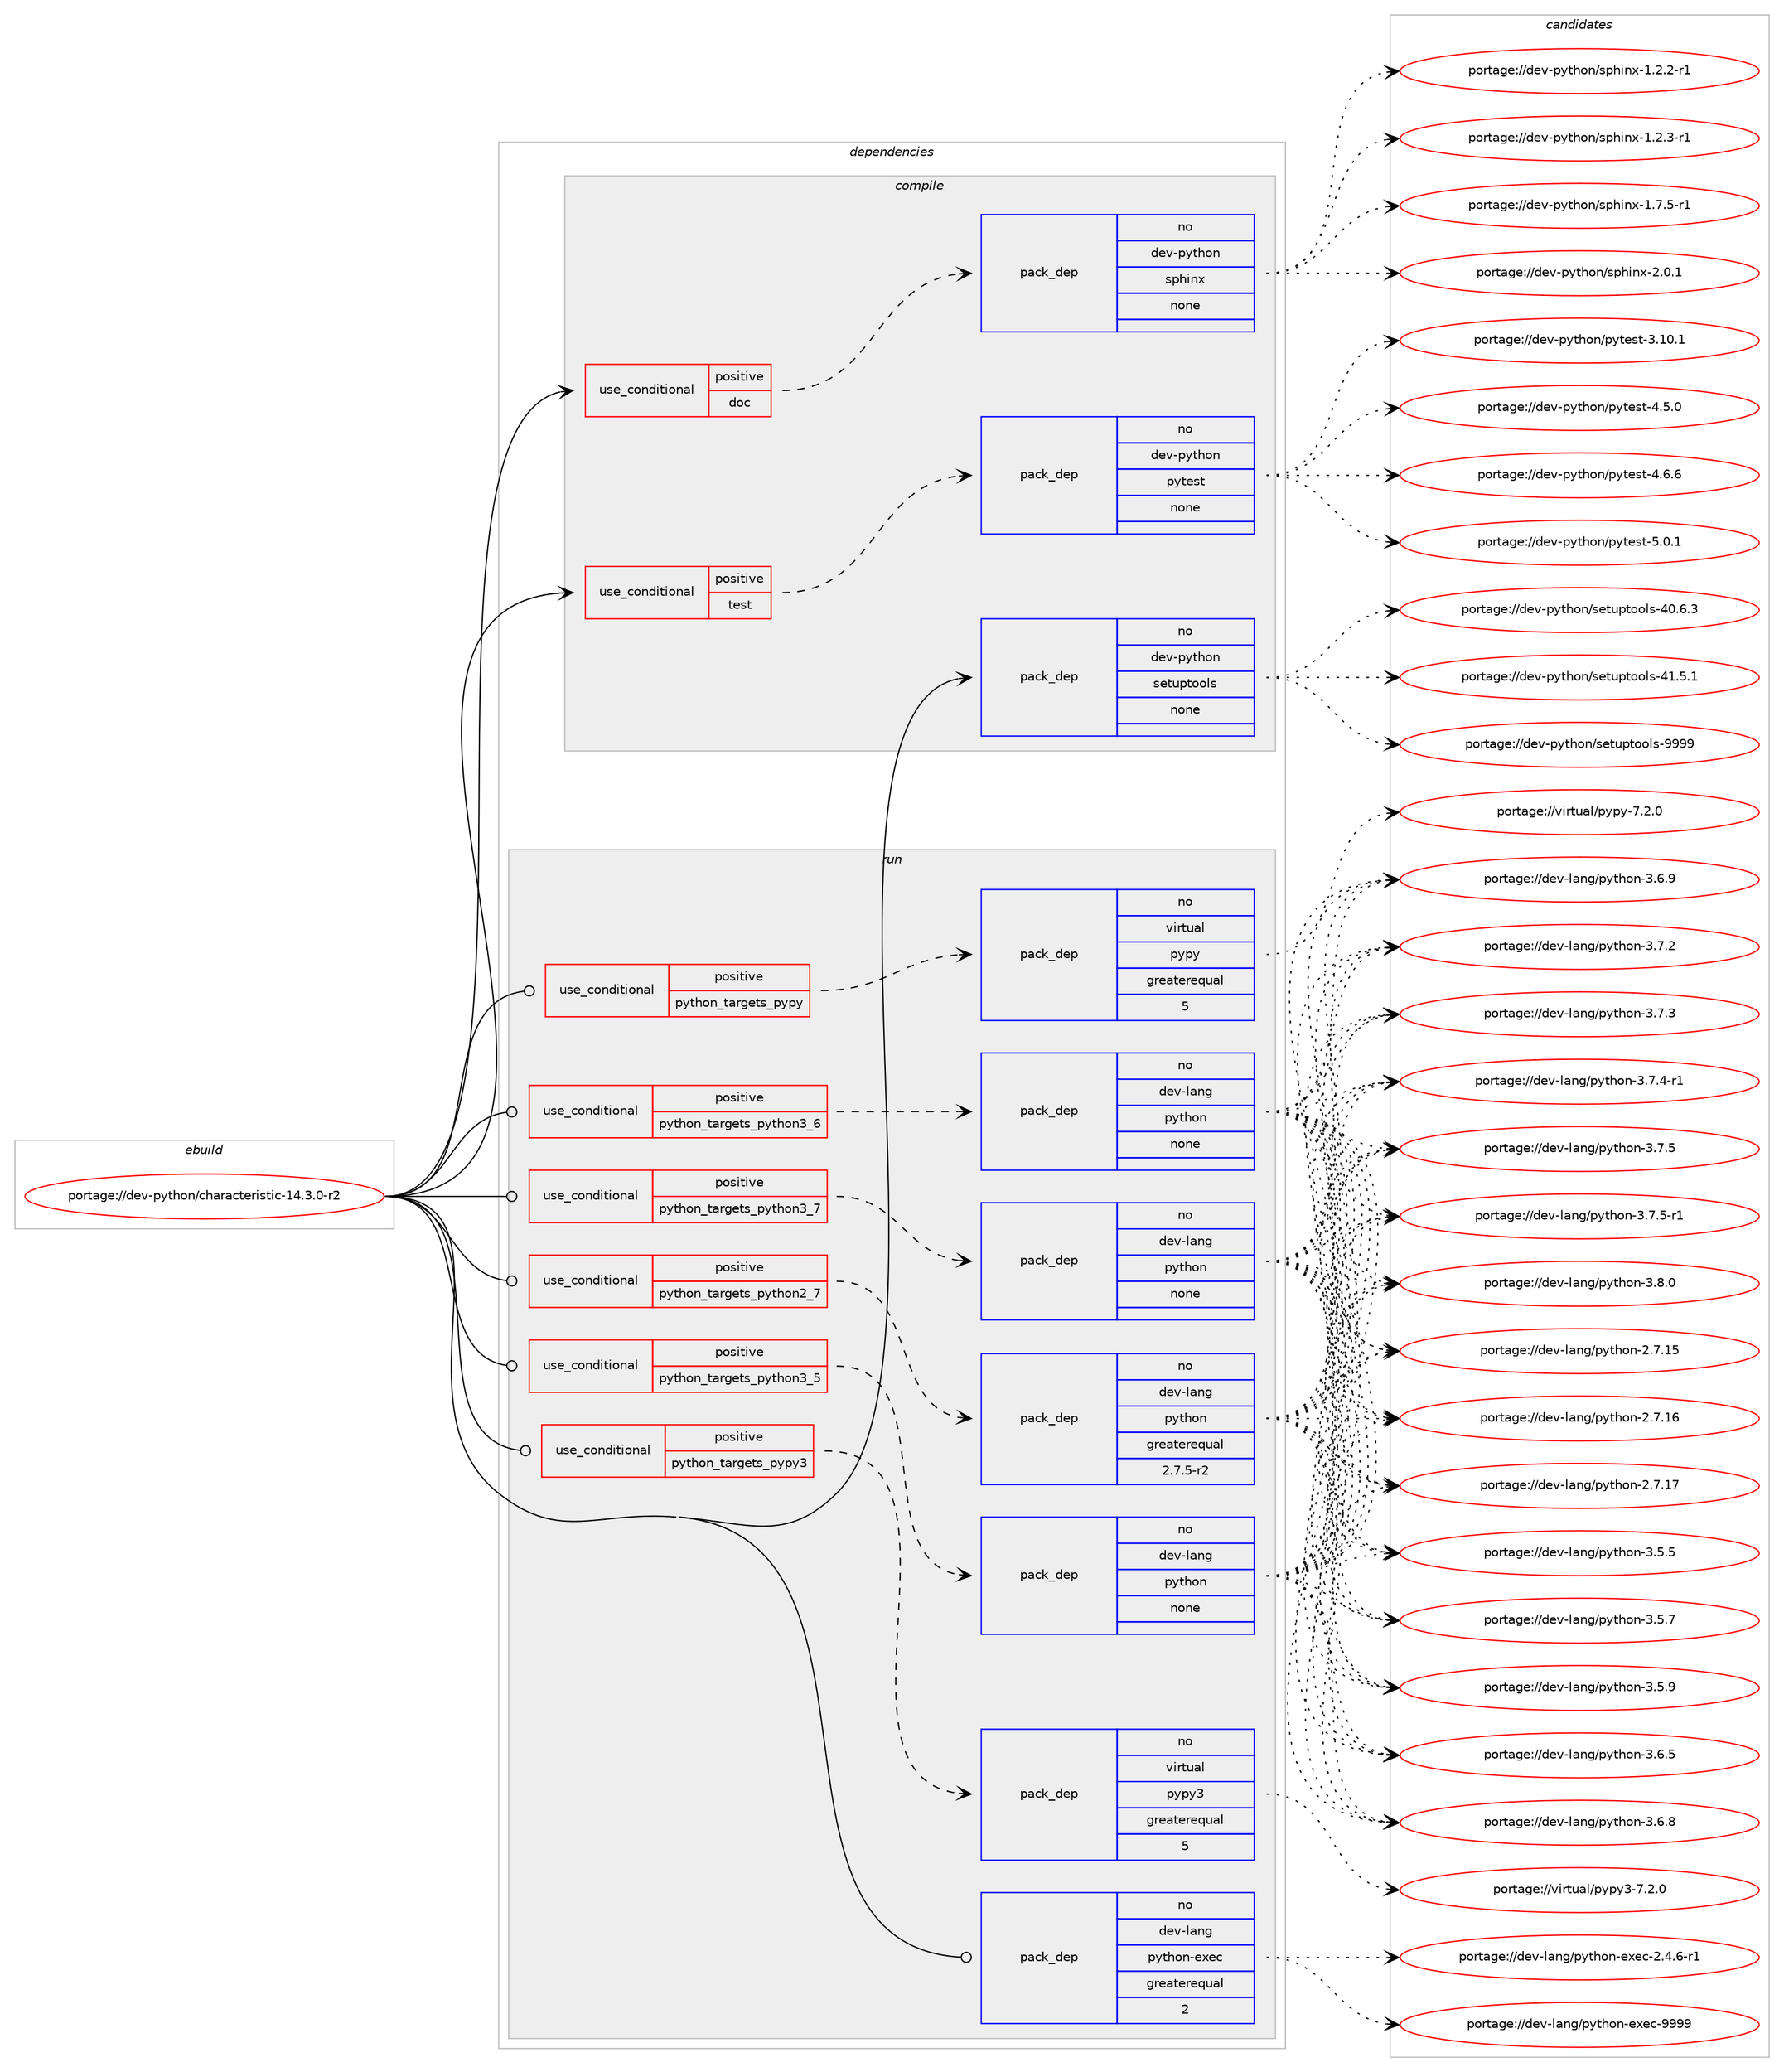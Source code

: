 digraph prolog {

# *************
# Graph options
# *************

newrank=true;
concentrate=true;
compound=true;
graph [rankdir=LR,fontname=Helvetica,fontsize=10,ranksep=1.5];#, ranksep=2.5, nodesep=0.2];
edge  [arrowhead=vee];
node  [fontname=Helvetica,fontsize=10];

# **********
# The ebuild
# **********

subgraph cluster_leftcol {
color=gray;
rank=same;
label=<<i>ebuild</i>>;
id [label="portage://dev-python/characteristic-14.3.0-r2", color=red, width=4, href="../dev-python/characteristic-14.3.0-r2.svg"];
}

# ****************
# The dependencies
# ****************

subgraph cluster_midcol {
color=gray;
label=<<i>dependencies</i>>;
subgraph cluster_compile {
fillcolor="#eeeeee";
style=filled;
label=<<i>compile</i>>;
subgraph cond26744 {
dependency133672 [label=<<TABLE BORDER="0" CELLBORDER="1" CELLSPACING="0" CELLPADDING="4"><TR><TD ROWSPAN="3" CELLPADDING="10">use_conditional</TD></TR><TR><TD>positive</TD></TR><TR><TD>doc</TD></TR></TABLE>>, shape=none, color=red];
subgraph pack103618 {
dependency133673 [label=<<TABLE BORDER="0" CELLBORDER="1" CELLSPACING="0" CELLPADDING="4" WIDTH="220"><TR><TD ROWSPAN="6" CELLPADDING="30">pack_dep</TD></TR><TR><TD WIDTH="110">no</TD></TR><TR><TD>dev-python</TD></TR><TR><TD>sphinx</TD></TR><TR><TD>none</TD></TR><TR><TD></TD></TR></TABLE>>, shape=none, color=blue];
}
dependency133672:e -> dependency133673:w [weight=20,style="dashed",arrowhead="vee"];
}
id:e -> dependency133672:w [weight=20,style="solid",arrowhead="vee"];
subgraph cond26745 {
dependency133674 [label=<<TABLE BORDER="0" CELLBORDER="1" CELLSPACING="0" CELLPADDING="4"><TR><TD ROWSPAN="3" CELLPADDING="10">use_conditional</TD></TR><TR><TD>positive</TD></TR><TR><TD>test</TD></TR></TABLE>>, shape=none, color=red];
subgraph pack103619 {
dependency133675 [label=<<TABLE BORDER="0" CELLBORDER="1" CELLSPACING="0" CELLPADDING="4" WIDTH="220"><TR><TD ROWSPAN="6" CELLPADDING="30">pack_dep</TD></TR><TR><TD WIDTH="110">no</TD></TR><TR><TD>dev-python</TD></TR><TR><TD>pytest</TD></TR><TR><TD>none</TD></TR><TR><TD></TD></TR></TABLE>>, shape=none, color=blue];
}
dependency133674:e -> dependency133675:w [weight=20,style="dashed",arrowhead="vee"];
}
id:e -> dependency133674:w [weight=20,style="solid",arrowhead="vee"];
subgraph pack103620 {
dependency133676 [label=<<TABLE BORDER="0" CELLBORDER="1" CELLSPACING="0" CELLPADDING="4" WIDTH="220"><TR><TD ROWSPAN="6" CELLPADDING="30">pack_dep</TD></TR><TR><TD WIDTH="110">no</TD></TR><TR><TD>dev-python</TD></TR><TR><TD>setuptools</TD></TR><TR><TD>none</TD></TR><TR><TD></TD></TR></TABLE>>, shape=none, color=blue];
}
id:e -> dependency133676:w [weight=20,style="solid",arrowhead="vee"];
}
subgraph cluster_compileandrun {
fillcolor="#eeeeee";
style=filled;
label=<<i>compile and run</i>>;
}
subgraph cluster_run {
fillcolor="#eeeeee";
style=filled;
label=<<i>run</i>>;
subgraph cond26746 {
dependency133677 [label=<<TABLE BORDER="0" CELLBORDER="1" CELLSPACING="0" CELLPADDING="4"><TR><TD ROWSPAN="3" CELLPADDING="10">use_conditional</TD></TR><TR><TD>positive</TD></TR><TR><TD>python_targets_pypy</TD></TR></TABLE>>, shape=none, color=red];
subgraph pack103621 {
dependency133678 [label=<<TABLE BORDER="0" CELLBORDER="1" CELLSPACING="0" CELLPADDING="4" WIDTH="220"><TR><TD ROWSPAN="6" CELLPADDING="30">pack_dep</TD></TR><TR><TD WIDTH="110">no</TD></TR><TR><TD>virtual</TD></TR><TR><TD>pypy</TD></TR><TR><TD>greaterequal</TD></TR><TR><TD>5</TD></TR></TABLE>>, shape=none, color=blue];
}
dependency133677:e -> dependency133678:w [weight=20,style="dashed",arrowhead="vee"];
}
id:e -> dependency133677:w [weight=20,style="solid",arrowhead="odot"];
subgraph cond26747 {
dependency133679 [label=<<TABLE BORDER="0" CELLBORDER="1" CELLSPACING="0" CELLPADDING="4"><TR><TD ROWSPAN="3" CELLPADDING="10">use_conditional</TD></TR><TR><TD>positive</TD></TR><TR><TD>python_targets_pypy3</TD></TR></TABLE>>, shape=none, color=red];
subgraph pack103622 {
dependency133680 [label=<<TABLE BORDER="0" CELLBORDER="1" CELLSPACING="0" CELLPADDING="4" WIDTH="220"><TR><TD ROWSPAN="6" CELLPADDING="30">pack_dep</TD></TR><TR><TD WIDTH="110">no</TD></TR><TR><TD>virtual</TD></TR><TR><TD>pypy3</TD></TR><TR><TD>greaterequal</TD></TR><TR><TD>5</TD></TR></TABLE>>, shape=none, color=blue];
}
dependency133679:e -> dependency133680:w [weight=20,style="dashed",arrowhead="vee"];
}
id:e -> dependency133679:w [weight=20,style="solid",arrowhead="odot"];
subgraph cond26748 {
dependency133681 [label=<<TABLE BORDER="0" CELLBORDER="1" CELLSPACING="0" CELLPADDING="4"><TR><TD ROWSPAN="3" CELLPADDING="10">use_conditional</TD></TR><TR><TD>positive</TD></TR><TR><TD>python_targets_python2_7</TD></TR></TABLE>>, shape=none, color=red];
subgraph pack103623 {
dependency133682 [label=<<TABLE BORDER="0" CELLBORDER="1" CELLSPACING="0" CELLPADDING="4" WIDTH="220"><TR><TD ROWSPAN="6" CELLPADDING="30">pack_dep</TD></TR><TR><TD WIDTH="110">no</TD></TR><TR><TD>dev-lang</TD></TR><TR><TD>python</TD></TR><TR><TD>greaterequal</TD></TR><TR><TD>2.7.5-r2</TD></TR></TABLE>>, shape=none, color=blue];
}
dependency133681:e -> dependency133682:w [weight=20,style="dashed",arrowhead="vee"];
}
id:e -> dependency133681:w [weight=20,style="solid",arrowhead="odot"];
subgraph cond26749 {
dependency133683 [label=<<TABLE BORDER="0" CELLBORDER="1" CELLSPACING="0" CELLPADDING="4"><TR><TD ROWSPAN="3" CELLPADDING="10">use_conditional</TD></TR><TR><TD>positive</TD></TR><TR><TD>python_targets_python3_5</TD></TR></TABLE>>, shape=none, color=red];
subgraph pack103624 {
dependency133684 [label=<<TABLE BORDER="0" CELLBORDER="1" CELLSPACING="0" CELLPADDING="4" WIDTH="220"><TR><TD ROWSPAN="6" CELLPADDING="30">pack_dep</TD></TR><TR><TD WIDTH="110">no</TD></TR><TR><TD>dev-lang</TD></TR><TR><TD>python</TD></TR><TR><TD>none</TD></TR><TR><TD></TD></TR></TABLE>>, shape=none, color=blue];
}
dependency133683:e -> dependency133684:w [weight=20,style="dashed",arrowhead="vee"];
}
id:e -> dependency133683:w [weight=20,style="solid",arrowhead="odot"];
subgraph cond26750 {
dependency133685 [label=<<TABLE BORDER="0" CELLBORDER="1" CELLSPACING="0" CELLPADDING="4"><TR><TD ROWSPAN="3" CELLPADDING="10">use_conditional</TD></TR><TR><TD>positive</TD></TR><TR><TD>python_targets_python3_6</TD></TR></TABLE>>, shape=none, color=red];
subgraph pack103625 {
dependency133686 [label=<<TABLE BORDER="0" CELLBORDER="1" CELLSPACING="0" CELLPADDING="4" WIDTH="220"><TR><TD ROWSPAN="6" CELLPADDING="30">pack_dep</TD></TR><TR><TD WIDTH="110">no</TD></TR><TR><TD>dev-lang</TD></TR><TR><TD>python</TD></TR><TR><TD>none</TD></TR><TR><TD></TD></TR></TABLE>>, shape=none, color=blue];
}
dependency133685:e -> dependency133686:w [weight=20,style="dashed",arrowhead="vee"];
}
id:e -> dependency133685:w [weight=20,style="solid",arrowhead="odot"];
subgraph cond26751 {
dependency133687 [label=<<TABLE BORDER="0" CELLBORDER="1" CELLSPACING="0" CELLPADDING="4"><TR><TD ROWSPAN="3" CELLPADDING="10">use_conditional</TD></TR><TR><TD>positive</TD></TR><TR><TD>python_targets_python3_7</TD></TR></TABLE>>, shape=none, color=red];
subgraph pack103626 {
dependency133688 [label=<<TABLE BORDER="0" CELLBORDER="1" CELLSPACING="0" CELLPADDING="4" WIDTH="220"><TR><TD ROWSPAN="6" CELLPADDING="30">pack_dep</TD></TR><TR><TD WIDTH="110">no</TD></TR><TR><TD>dev-lang</TD></TR><TR><TD>python</TD></TR><TR><TD>none</TD></TR><TR><TD></TD></TR></TABLE>>, shape=none, color=blue];
}
dependency133687:e -> dependency133688:w [weight=20,style="dashed",arrowhead="vee"];
}
id:e -> dependency133687:w [weight=20,style="solid",arrowhead="odot"];
subgraph pack103627 {
dependency133689 [label=<<TABLE BORDER="0" CELLBORDER="1" CELLSPACING="0" CELLPADDING="4" WIDTH="220"><TR><TD ROWSPAN="6" CELLPADDING="30">pack_dep</TD></TR><TR><TD WIDTH="110">no</TD></TR><TR><TD>dev-lang</TD></TR><TR><TD>python-exec</TD></TR><TR><TD>greaterequal</TD></TR><TR><TD>2</TD></TR></TABLE>>, shape=none, color=blue];
}
id:e -> dependency133689:w [weight=20,style="solid",arrowhead="odot"];
}
}

# **************
# The candidates
# **************

subgraph cluster_choices {
rank=same;
color=gray;
label=<<i>candidates</i>>;

subgraph choice103618 {
color=black;
nodesep=1;
choiceportage10010111845112121116104111110471151121041051101204549465046504511449 [label="portage://dev-python/sphinx-1.2.2-r1", color=red, width=4,href="../dev-python/sphinx-1.2.2-r1.svg"];
choiceportage10010111845112121116104111110471151121041051101204549465046514511449 [label="portage://dev-python/sphinx-1.2.3-r1", color=red, width=4,href="../dev-python/sphinx-1.2.3-r1.svg"];
choiceportage10010111845112121116104111110471151121041051101204549465546534511449 [label="portage://dev-python/sphinx-1.7.5-r1", color=red, width=4,href="../dev-python/sphinx-1.7.5-r1.svg"];
choiceportage1001011184511212111610411111047115112104105110120455046484649 [label="portage://dev-python/sphinx-2.0.1", color=red, width=4,href="../dev-python/sphinx-2.0.1.svg"];
dependency133673:e -> choiceportage10010111845112121116104111110471151121041051101204549465046504511449:w [style=dotted,weight="100"];
dependency133673:e -> choiceportage10010111845112121116104111110471151121041051101204549465046514511449:w [style=dotted,weight="100"];
dependency133673:e -> choiceportage10010111845112121116104111110471151121041051101204549465546534511449:w [style=dotted,weight="100"];
dependency133673:e -> choiceportage1001011184511212111610411111047115112104105110120455046484649:w [style=dotted,weight="100"];
}
subgraph choice103619 {
color=black;
nodesep=1;
choiceportage100101118451121211161041111104711212111610111511645514649484649 [label="portage://dev-python/pytest-3.10.1", color=red, width=4,href="../dev-python/pytest-3.10.1.svg"];
choiceportage1001011184511212111610411111047112121116101115116455246534648 [label="portage://dev-python/pytest-4.5.0", color=red, width=4,href="../dev-python/pytest-4.5.0.svg"];
choiceportage1001011184511212111610411111047112121116101115116455246544654 [label="portage://dev-python/pytest-4.6.6", color=red, width=4,href="../dev-python/pytest-4.6.6.svg"];
choiceportage1001011184511212111610411111047112121116101115116455346484649 [label="portage://dev-python/pytest-5.0.1", color=red, width=4,href="../dev-python/pytest-5.0.1.svg"];
dependency133675:e -> choiceportage100101118451121211161041111104711212111610111511645514649484649:w [style=dotted,weight="100"];
dependency133675:e -> choiceportage1001011184511212111610411111047112121116101115116455246534648:w [style=dotted,weight="100"];
dependency133675:e -> choiceportage1001011184511212111610411111047112121116101115116455246544654:w [style=dotted,weight="100"];
dependency133675:e -> choiceportage1001011184511212111610411111047112121116101115116455346484649:w [style=dotted,weight="100"];
}
subgraph choice103620 {
color=black;
nodesep=1;
choiceportage100101118451121211161041111104711510111611711211611111110811545524846544651 [label="portage://dev-python/setuptools-40.6.3", color=red, width=4,href="../dev-python/setuptools-40.6.3.svg"];
choiceportage100101118451121211161041111104711510111611711211611111110811545524946534649 [label="portage://dev-python/setuptools-41.5.1", color=red, width=4,href="../dev-python/setuptools-41.5.1.svg"];
choiceportage10010111845112121116104111110471151011161171121161111111081154557575757 [label="portage://dev-python/setuptools-9999", color=red, width=4,href="../dev-python/setuptools-9999.svg"];
dependency133676:e -> choiceportage100101118451121211161041111104711510111611711211611111110811545524846544651:w [style=dotted,weight="100"];
dependency133676:e -> choiceportage100101118451121211161041111104711510111611711211611111110811545524946534649:w [style=dotted,weight="100"];
dependency133676:e -> choiceportage10010111845112121116104111110471151011161171121161111111081154557575757:w [style=dotted,weight="100"];
}
subgraph choice103621 {
color=black;
nodesep=1;
choiceportage1181051141161179710847112121112121455546504648 [label="portage://virtual/pypy-7.2.0", color=red, width=4,href="../virtual/pypy-7.2.0.svg"];
dependency133678:e -> choiceportage1181051141161179710847112121112121455546504648:w [style=dotted,weight="100"];
}
subgraph choice103622 {
color=black;
nodesep=1;
choiceportage118105114116117971084711212111212151455546504648 [label="portage://virtual/pypy3-7.2.0", color=red, width=4,href="../virtual/pypy3-7.2.0.svg"];
dependency133680:e -> choiceportage118105114116117971084711212111212151455546504648:w [style=dotted,weight="100"];
}
subgraph choice103623 {
color=black;
nodesep=1;
choiceportage10010111845108971101034711212111610411111045504655464953 [label="portage://dev-lang/python-2.7.15", color=red, width=4,href="../dev-lang/python-2.7.15.svg"];
choiceportage10010111845108971101034711212111610411111045504655464954 [label="portage://dev-lang/python-2.7.16", color=red, width=4,href="../dev-lang/python-2.7.16.svg"];
choiceportage10010111845108971101034711212111610411111045504655464955 [label="portage://dev-lang/python-2.7.17", color=red, width=4,href="../dev-lang/python-2.7.17.svg"];
choiceportage100101118451089711010347112121116104111110455146534653 [label="portage://dev-lang/python-3.5.5", color=red, width=4,href="../dev-lang/python-3.5.5.svg"];
choiceportage100101118451089711010347112121116104111110455146534655 [label="portage://dev-lang/python-3.5.7", color=red, width=4,href="../dev-lang/python-3.5.7.svg"];
choiceportage100101118451089711010347112121116104111110455146534657 [label="portage://dev-lang/python-3.5.9", color=red, width=4,href="../dev-lang/python-3.5.9.svg"];
choiceportage100101118451089711010347112121116104111110455146544653 [label="portage://dev-lang/python-3.6.5", color=red, width=4,href="../dev-lang/python-3.6.5.svg"];
choiceportage100101118451089711010347112121116104111110455146544656 [label="portage://dev-lang/python-3.6.8", color=red, width=4,href="../dev-lang/python-3.6.8.svg"];
choiceportage100101118451089711010347112121116104111110455146544657 [label="portage://dev-lang/python-3.6.9", color=red, width=4,href="../dev-lang/python-3.6.9.svg"];
choiceportage100101118451089711010347112121116104111110455146554650 [label="portage://dev-lang/python-3.7.2", color=red, width=4,href="../dev-lang/python-3.7.2.svg"];
choiceportage100101118451089711010347112121116104111110455146554651 [label="portage://dev-lang/python-3.7.3", color=red, width=4,href="../dev-lang/python-3.7.3.svg"];
choiceportage1001011184510897110103471121211161041111104551465546524511449 [label="portage://dev-lang/python-3.7.4-r1", color=red, width=4,href="../dev-lang/python-3.7.4-r1.svg"];
choiceportage100101118451089711010347112121116104111110455146554653 [label="portage://dev-lang/python-3.7.5", color=red, width=4,href="../dev-lang/python-3.7.5.svg"];
choiceportage1001011184510897110103471121211161041111104551465546534511449 [label="portage://dev-lang/python-3.7.5-r1", color=red, width=4,href="../dev-lang/python-3.7.5-r1.svg"];
choiceportage100101118451089711010347112121116104111110455146564648 [label="portage://dev-lang/python-3.8.0", color=red, width=4,href="../dev-lang/python-3.8.0.svg"];
dependency133682:e -> choiceportage10010111845108971101034711212111610411111045504655464953:w [style=dotted,weight="100"];
dependency133682:e -> choiceportage10010111845108971101034711212111610411111045504655464954:w [style=dotted,weight="100"];
dependency133682:e -> choiceportage10010111845108971101034711212111610411111045504655464955:w [style=dotted,weight="100"];
dependency133682:e -> choiceportage100101118451089711010347112121116104111110455146534653:w [style=dotted,weight="100"];
dependency133682:e -> choiceportage100101118451089711010347112121116104111110455146534655:w [style=dotted,weight="100"];
dependency133682:e -> choiceportage100101118451089711010347112121116104111110455146534657:w [style=dotted,weight="100"];
dependency133682:e -> choiceportage100101118451089711010347112121116104111110455146544653:w [style=dotted,weight="100"];
dependency133682:e -> choiceportage100101118451089711010347112121116104111110455146544656:w [style=dotted,weight="100"];
dependency133682:e -> choiceportage100101118451089711010347112121116104111110455146544657:w [style=dotted,weight="100"];
dependency133682:e -> choiceportage100101118451089711010347112121116104111110455146554650:w [style=dotted,weight="100"];
dependency133682:e -> choiceportage100101118451089711010347112121116104111110455146554651:w [style=dotted,weight="100"];
dependency133682:e -> choiceportage1001011184510897110103471121211161041111104551465546524511449:w [style=dotted,weight="100"];
dependency133682:e -> choiceportage100101118451089711010347112121116104111110455146554653:w [style=dotted,weight="100"];
dependency133682:e -> choiceportage1001011184510897110103471121211161041111104551465546534511449:w [style=dotted,weight="100"];
dependency133682:e -> choiceportage100101118451089711010347112121116104111110455146564648:w [style=dotted,weight="100"];
}
subgraph choice103624 {
color=black;
nodesep=1;
choiceportage10010111845108971101034711212111610411111045504655464953 [label="portage://dev-lang/python-2.7.15", color=red, width=4,href="../dev-lang/python-2.7.15.svg"];
choiceportage10010111845108971101034711212111610411111045504655464954 [label="portage://dev-lang/python-2.7.16", color=red, width=4,href="../dev-lang/python-2.7.16.svg"];
choiceportage10010111845108971101034711212111610411111045504655464955 [label="portage://dev-lang/python-2.7.17", color=red, width=4,href="../dev-lang/python-2.7.17.svg"];
choiceportage100101118451089711010347112121116104111110455146534653 [label="portage://dev-lang/python-3.5.5", color=red, width=4,href="../dev-lang/python-3.5.5.svg"];
choiceportage100101118451089711010347112121116104111110455146534655 [label="portage://dev-lang/python-3.5.7", color=red, width=4,href="../dev-lang/python-3.5.7.svg"];
choiceportage100101118451089711010347112121116104111110455146534657 [label="portage://dev-lang/python-3.5.9", color=red, width=4,href="../dev-lang/python-3.5.9.svg"];
choiceportage100101118451089711010347112121116104111110455146544653 [label="portage://dev-lang/python-3.6.5", color=red, width=4,href="../dev-lang/python-3.6.5.svg"];
choiceportage100101118451089711010347112121116104111110455146544656 [label="portage://dev-lang/python-3.6.8", color=red, width=4,href="../dev-lang/python-3.6.8.svg"];
choiceportage100101118451089711010347112121116104111110455146544657 [label="portage://dev-lang/python-3.6.9", color=red, width=4,href="../dev-lang/python-3.6.9.svg"];
choiceportage100101118451089711010347112121116104111110455146554650 [label="portage://dev-lang/python-3.7.2", color=red, width=4,href="../dev-lang/python-3.7.2.svg"];
choiceportage100101118451089711010347112121116104111110455146554651 [label="portage://dev-lang/python-3.7.3", color=red, width=4,href="../dev-lang/python-3.7.3.svg"];
choiceportage1001011184510897110103471121211161041111104551465546524511449 [label="portage://dev-lang/python-3.7.4-r1", color=red, width=4,href="../dev-lang/python-3.7.4-r1.svg"];
choiceportage100101118451089711010347112121116104111110455146554653 [label="portage://dev-lang/python-3.7.5", color=red, width=4,href="../dev-lang/python-3.7.5.svg"];
choiceportage1001011184510897110103471121211161041111104551465546534511449 [label="portage://dev-lang/python-3.7.5-r1", color=red, width=4,href="../dev-lang/python-3.7.5-r1.svg"];
choiceportage100101118451089711010347112121116104111110455146564648 [label="portage://dev-lang/python-3.8.0", color=red, width=4,href="../dev-lang/python-3.8.0.svg"];
dependency133684:e -> choiceportage10010111845108971101034711212111610411111045504655464953:w [style=dotted,weight="100"];
dependency133684:e -> choiceportage10010111845108971101034711212111610411111045504655464954:w [style=dotted,weight="100"];
dependency133684:e -> choiceportage10010111845108971101034711212111610411111045504655464955:w [style=dotted,weight="100"];
dependency133684:e -> choiceportage100101118451089711010347112121116104111110455146534653:w [style=dotted,weight="100"];
dependency133684:e -> choiceportage100101118451089711010347112121116104111110455146534655:w [style=dotted,weight="100"];
dependency133684:e -> choiceportage100101118451089711010347112121116104111110455146534657:w [style=dotted,weight="100"];
dependency133684:e -> choiceportage100101118451089711010347112121116104111110455146544653:w [style=dotted,weight="100"];
dependency133684:e -> choiceportage100101118451089711010347112121116104111110455146544656:w [style=dotted,weight="100"];
dependency133684:e -> choiceportage100101118451089711010347112121116104111110455146544657:w [style=dotted,weight="100"];
dependency133684:e -> choiceportage100101118451089711010347112121116104111110455146554650:w [style=dotted,weight="100"];
dependency133684:e -> choiceportage100101118451089711010347112121116104111110455146554651:w [style=dotted,weight="100"];
dependency133684:e -> choiceportage1001011184510897110103471121211161041111104551465546524511449:w [style=dotted,weight="100"];
dependency133684:e -> choiceportage100101118451089711010347112121116104111110455146554653:w [style=dotted,weight="100"];
dependency133684:e -> choiceportage1001011184510897110103471121211161041111104551465546534511449:w [style=dotted,weight="100"];
dependency133684:e -> choiceportage100101118451089711010347112121116104111110455146564648:w [style=dotted,weight="100"];
}
subgraph choice103625 {
color=black;
nodesep=1;
choiceportage10010111845108971101034711212111610411111045504655464953 [label="portage://dev-lang/python-2.7.15", color=red, width=4,href="../dev-lang/python-2.7.15.svg"];
choiceportage10010111845108971101034711212111610411111045504655464954 [label="portage://dev-lang/python-2.7.16", color=red, width=4,href="../dev-lang/python-2.7.16.svg"];
choiceportage10010111845108971101034711212111610411111045504655464955 [label="portage://dev-lang/python-2.7.17", color=red, width=4,href="../dev-lang/python-2.7.17.svg"];
choiceportage100101118451089711010347112121116104111110455146534653 [label="portage://dev-lang/python-3.5.5", color=red, width=4,href="../dev-lang/python-3.5.5.svg"];
choiceportage100101118451089711010347112121116104111110455146534655 [label="portage://dev-lang/python-3.5.7", color=red, width=4,href="../dev-lang/python-3.5.7.svg"];
choiceportage100101118451089711010347112121116104111110455146534657 [label="portage://dev-lang/python-3.5.9", color=red, width=4,href="../dev-lang/python-3.5.9.svg"];
choiceportage100101118451089711010347112121116104111110455146544653 [label="portage://dev-lang/python-3.6.5", color=red, width=4,href="../dev-lang/python-3.6.5.svg"];
choiceportage100101118451089711010347112121116104111110455146544656 [label="portage://dev-lang/python-3.6.8", color=red, width=4,href="../dev-lang/python-3.6.8.svg"];
choiceportage100101118451089711010347112121116104111110455146544657 [label="portage://dev-lang/python-3.6.9", color=red, width=4,href="../dev-lang/python-3.6.9.svg"];
choiceportage100101118451089711010347112121116104111110455146554650 [label="portage://dev-lang/python-3.7.2", color=red, width=4,href="../dev-lang/python-3.7.2.svg"];
choiceportage100101118451089711010347112121116104111110455146554651 [label="portage://dev-lang/python-3.7.3", color=red, width=4,href="../dev-lang/python-3.7.3.svg"];
choiceportage1001011184510897110103471121211161041111104551465546524511449 [label="portage://dev-lang/python-3.7.4-r1", color=red, width=4,href="../dev-lang/python-3.7.4-r1.svg"];
choiceportage100101118451089711010347112121116104111110455146554653 [label="portage://dev-lang/python-3.7.5", color=red, width=4,href="../dev-lang/python-3.7.5.svg"];
choiceportage1001011184510897110103471121211161041111104551465546534511449 [label="portage://dev-lang/python-3.7.5-r1", color=red, width=4,href="../dev-lang/python-3.7.5-r1.svg"];
choiceportage100101118451089711010347112121116104111110455146564648 [label="portage://dev-lang/python-3.8.0", color=red, width=4,href="../dev-lang/python-3.8.0.svg"];
dependency133686:e -> choiceportage10010111845108971101034711212111610411111045504655464953:w [style=dotted,weight="100"];
dependency133686:e -> choiceportage10010111845108971101034711212111610411111045504655464954:w [style=dotted,weight="100"];
dependency133686:e -> choiceportage10010111845108971101034711212111610411111045504655464955:w [style=dotted,weight="100"];
dependency133686:e -> choiceportage100101118451089711010347112121116104111110455146534653:w [style=dotted,weight="100"];
dependency133686:e -> choiceportage100101118451089711010347112121116104111110455146534655:w [style=dotted,weight="100"];
dependency133686:e -> choiceportage100101118451089711010347112121116104111110455146534657:w [style=dotted,weight="100"];
dependency133686:e -> choiceportage100101118451089711010347112121116104111110455146544653:w [style=dotted,weight="100"];
dependency133686:e -> choiceportage100101118451089711010347112121116104111110455146544656:w [style=dotted,weight="100"];
dependency133686:e -> choiceportage100101118451089711010347112121116104111110455146544657:w [style=dotted,weight="100"];
dependency133686:e -> choiceportage100101118451089711010347112121116104111110455146554650:w [style=dotted,weight="100"];
dependency133686:e -> choiceportage100101118451089711010347112121116104111110455146554651:w [style=dotted,weight="100"];
dependency133686:e -> choiceportage1001011184510897110103471121211161041111104551465546524511449:w [style=dotted,weight="100"];
dependency133686:e -> choiceportage100101118451089711010347112121116104111110455146554653:w [style=dotted,weight="100"];
dependency133686:e -> choiceportage1001011184510897110103471121211161041111104551465546534511449:w [style=dotted,weight="100"];
dependency133686:e -> choiceportage100101118451089711010347112121116104111110455146564648:w [style=dotted,weight="100"];
}
subgraph choice103626 {
color=black;
nodesep=1;
choiceportage10010111845108971101034711212111610411111045504655464953 [label="portage://dev-lang/python-2.7.15", color=red, width=4,href="../dev-lang/python-2.7.15.svg"];
choiceportage10010111845108971101034711212111610411111045504655464954 [label="portage://dev-lang/python-2.7.16", color=red, width=4,href="../dev-lang/python-2.7.16.svg"];
choiceportage10010111845108971101034711212111610411111045504655464955 [label="portage://dev-lang/python-2.7.17", color=red, width=4,href="../dev-lang/python-2.7.17.svg"];
choiceportage100101118451089711010347112121116104111110455146534653 [label="portage://dev-lang/python-3.5.5", color=red, width=4,href="../dev-lang/python-3.5.5.svg"];
choiceportage100101118451089711010347112121116104111110455146534655 [label="portage://dev-lang/python-3.5.7", color=red, width=4,href="../dev-lang/python-3.5.7.svg"];
choiceportage100101118451089711010347112121116104111110455146534657 [label="portage://dev-lang/python-3.5.9", color=red, width=4,href="../dev-lang/python-3.5.9.svg"];
choiceportage100101118451089711010347112121116104111110455146544653 [label="portage://dev-lang/python-3.6.5", color=red, width=4,href="../dev-lang/python-3.6.5.svg"];
choiceportage100101118451089711010347112121116104111110455146544656 [label="portage://dev-lang/python-3.6.8", color=red, width=4,href="../dev-lang/python-3.6.8.svg"];
choiceportage100101118451089711010347112121116104111110455146544657 [label="portage://dev-lang/python-3.6.9", color=red, width=4,href="../dev-lang/python-3.6.9.svg"];
choiceportage100101118451089711010347112121116104111110455146554650 [label="portage://dev-lang/python-3.7.2", color=red, width=4,href="../dev-lang/python-3.7.2.svg"];
choiceportage100101118451089711010347112121116104111110455146554651 [label="portage://dev-lang/python-3.7.3", color=red, width=4,href="../dev-lang/python-3.7.3.svg"];
choiceportage1001011184510897110103471121211161041111104551465546524511449 [label="portage://dev-lang/python-3.7.4-r1", color=red, width=4,href="../dev-lang/python-3.7.4-r1.svg"];
choiceportage100101118451089711010347112121116104111110455146554653 [label="portage://dev-lang/python-3.7.5", color=red, width=4,href="../dev-lang/python-3.7.5.svg"];
choiceportage1001011184510897110103471121211161041111104551465546534511449 [label="portage://dev-lang/python-3.7.5-r1", color=red, width=4,href="../dev-lang/python-3.7.5-r1.svg"];
choiceportage100101118451089711010347112121116104111110455146564648 [label="portage://dev-lang/python-3.8.0", color=red, width=4,href="../dev-lang/python-3.8.0.svg"];
dependency133688:e -> choiceportage10010111845108971101034711212111610411111045504655464953:w [style=dotted,weight="100"];
dependency133688:e -> choiceportage10010111845108971101034711212111610411111045504655464954:w [style=dotted,weight="100"];
dependency133688:e -> choiceportage10010111845108971101034711212111610411111045504655464955:w [style=dotted,weight="100"];
dependency133688:e -> choiceportage100101118451089711010347112121116104111110455146534653:w [style=dotted,weight="100"];
dependency133688:e -> choiceportage100101118451089711010347112121116104111110455146534655:w [style=dotted,weight="100"];
dependency133688:e -> choiceportage100101118451089711010347112121116104111110455146534657:w [style=dotted,weight="100"];
dependency133688:e -> choiceportage100101118451089711010347112121116104111110455146544653:w [style=dotted,weight="100"];
dependency133688:e -> choiceportage100101118451089711010347112121116104111110455146544656:w [style=dotted,weight="100"];
dependency133688:e -> choiceportage100101118451089711010347112121116104111110455146544657:w [style=dotted,weight="100"];
dependency133688:e -> choiceportage100101118451089711010347112121116104111110455146554650:w [style=dotted,weight="100"];
dependency133688:e -> choiceportage100101118451089711010347112121116104111110455146554651:w [style=dotted,weight="100"];
dependency133688:e -> choiceportage1001011184510897110103471121211161041111104551465546524511449:w [style=dotted,weight="100"];
dependency133688:e -> choiceportage100101118451089711010347112121116104111110455146554653:w [style=dotted,weight="100"];
dependency133688:e -> choiceportage1001011184510897110103471121211161041111104551465546534511449:w [style=dotted,weight="100"];
dependency133688:e -> choiceportage100101118451089711010347112121116104111110455146564648:w [style=dotted,weight="100"];
}
subgraph choice103627 {
color=black;
nodesep=1;
choiceportage10010111845108971101034711212111610411111045101120101994550465246544511449 [label="portage://dev-lang/python-exec-2.4.6-r1", color=red, width=4,href="../dev-lang/python-exec-2.4.6-r1.svg"];
choiceportage10010111845108971101034711212111610411111045101120101994557575757 [label="portage://dev-lang/python-exec-9999", color=red, width=4,href="../dev-lang/python-exec-9999.svg"];
dependency133689:e -> choiceportage10010111845108971101034711212111610411111045101120101994550465246544511449:w [style=dotted,weight="100"];
dependency133689:e -> choiceportage10010111845108971101034711212111610411111045101120101994557575757:w [style=dotted,weight="100"];
}
}

}
